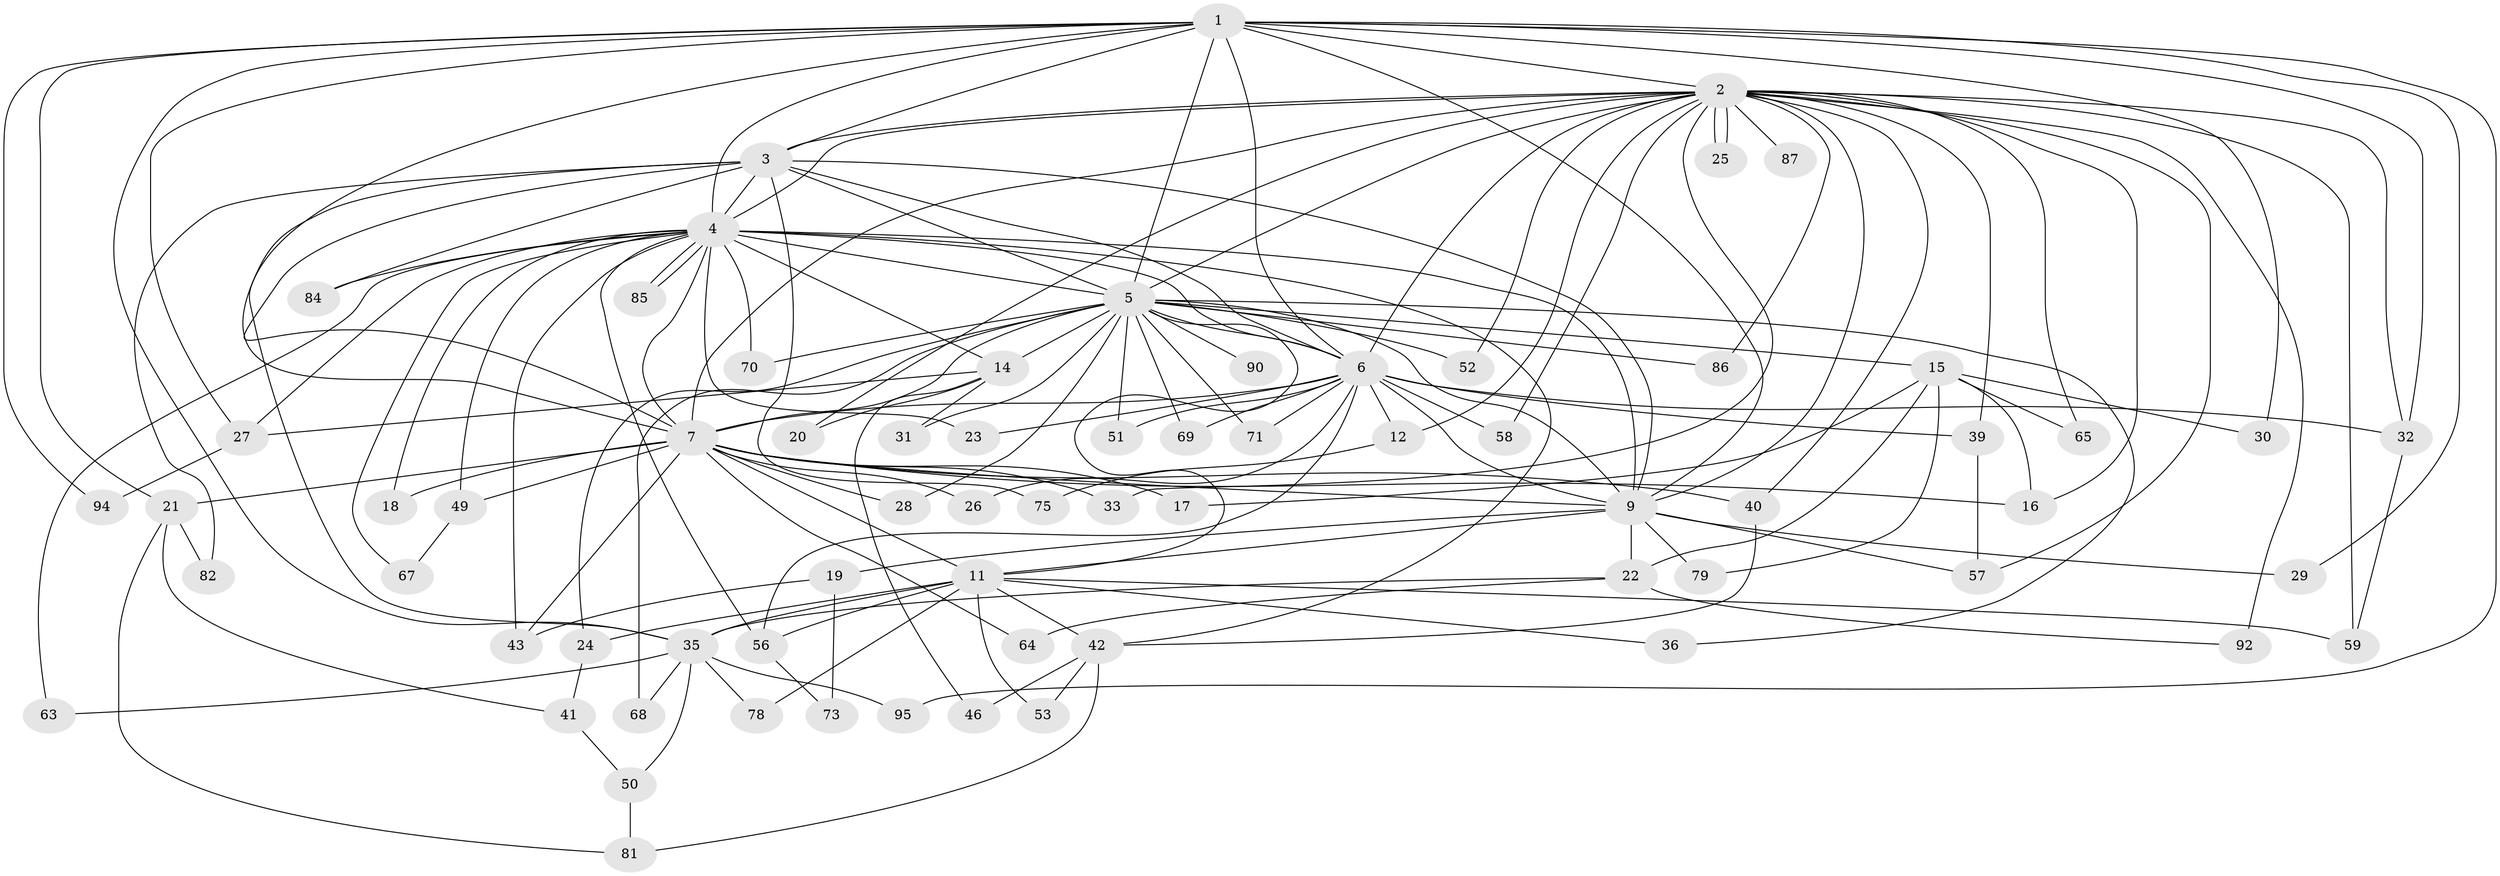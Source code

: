 // original degree distribution, {18: 0.010526315789473684, 28: 0.010526315789473684, 14: 0.021052631578947368, 25: 0.021052631578947368, 17: 0.010526315789473684, 19: 0.010526315789473684, 20: 0.010526315789473684, 12: 0.010526315789473684, 11: 0.010526315789473684, 3: 0.24210526315789474, 7: 0.021052631578947368, 2: 0.5263157894736842, 4: 0.05263157894736842, 6: 0.010526315789473684, 5: 0.021052631578947368, 8: 0.010526315789473684}
// Generated by graph-tools (version 1.1) at 2025/41/03/06/25 10:41:33]
// undirected, 69 vertices, 158 edges
graph export_dot {
graph [start="1"]
  node [color=gray90,style=filled];
  1 [super="+77"];
  2 [super="+13"];
  3 [super="+76"];
  4 [super="+66"];
  5 [super="+8"];
  6 [super="+44"];
  7 [super="+34"];
  9 [super="+10"];
  11 [super="+54"];
  12 [super="+48"];
  14 [super="+61"];
  15 [super="+45"];
  16;
  17;
  18;
  19;
  20;
  21 [super="+38"];
  22 [super="+83"];
  23;
  24 [super="+62"];
  25;
  26 [super="+55"];
  27 [super="+74"];
  28;
  29;
  30;
  31;
  32;
  33 [super="+80"];
  35 [super="+37"];
  36;
  39;
  40;
  41;
  42 [super="+60"];
  43 [super="+47"];
  46;
  49;
  50;
  51;
  52;
  53;
  56 [super="+93"];
  57 [super="+89"];
  58;
  59 [super="+88"];
  63 [super="+72"];
  64;
  65;
  67;
  68;
  69;
  70;
  71;
  73;
  75;
  78;
  79;
  81 [super="+91"];
  82;
  84;
  85;
  86;
  87;
  90;
  92;
  94;
  95;
  1 -- 2;
  1 -- 3;
  1 -- 4;
  1 -- 5 [weight=2];
  1 -- 6;
  1 -- 7;
  1 -- 9 [weight=2];
  1 -- 21 [weight=2];
  1 -- 27;
  1 -- 29;
  1 -- 30;
  1 -- 32;
  1 -- 94;
  1 -- 95;
  1 -- 35;
  2 -- 3;
  2 -- 4;
  2 -- 5 [weight=2];
  2 -- 6;
  2 -- 7 [weight=2];
  2 -- 9 [weight=2];
  2 -- 12;
  2 -- 16;
  2 -- 20;
  2 -- 25;
  2 -- 25;
  2 -- 32;
  2 -- 33 [weight=2];
  2 -- 39;
  2 -- 40;
  2 -- 52;
  2 -- 58;
  2 -- 59;
  2 -- 65;
  2 -- 86;
  2 -- 87 [weight=2];
  2 -- 92;
  2 -- 57;
  3 -- 4 [weight=2];
  3 -- 5 [weight=2];
  3 -- 6;
  3 -- 7;
  3 -- 9 [weight=2];
  3 -- 75;
  3 -- 82;
  3 -- 84;
  3 -- 35;
  4 -- 5 [weight=2];
  4 -- 6;
  4 -- 7;
  4 -- 9 [weight=2];
  4 -- 14;
  4 -- 18;
  4 -- 23;
  4 -- 49;
  4 -- 63 [weight=2];
  4 -- 67;
  4 -- 70;
  4 -- 84;
  4 -- 85;
  4 -- 85;
  4 -- 43;
  4 -- 42;
  4 -- 27;
  4 -- 56;
  5 -- 6 [weight=2];
  5 -- 7 [weight=2];
  5 -- 9 [weight=4];
  5 -- 15 [weight=2];
  5 -- 24 [weight=2];
  5 -- 28;
  5 -- 52;
  5 -- 68;
  5 -- 69;
  5 -- 70;
  5 -- 71;
  5 -- 11;
  5 -- 14 [weight=2];
  5 -- 86;
  5 -- 90;
  5 -- 31;
  5 -- 36;
  5 -- 51;
  6 -- 7;
  6 -- 9 [weight=2];
  6 -- 12 [weight=2];
  6 -- 23;
  6 -- 26;
  6 -- 39;
  6 -- 51;
  6 -- 56;
  6 -- 58;
  6 -- 69;
  6 -- 71;
  6 -- 32;
  7 -- 9 [weight=2];
  7 -- 16;
  7 -- 17;
  7 -- 18;
  7 -- 21;
  7 -- 26 [weight=2];
  7 -- 28;
  7 -- 33;
  7 -- 40;
  7 -- 43 [weight=2];
  7 -- 49;
  7 -- 64;
  7 -- 11;
  9 -- 19 [weight=2];
  9 -- 79;
  9 -- 11;
  9 -- 22 [weight=2];
  9 -- 57;
  9 -- 29;
  11 -- 24;
  11 -- 35;
  11 -- 36;
  11 -- 42;
  11 -- 53;
  11 -- 56;
  11 -- 59;
  11 -- 78;
  12 -- 75;
  14 -- 20;
  14 -- 27;
  14 -- 31;
  14 -- 46;
  15 -- 17;
  15 -- 22;
  15 -- 30;
  15 -- 79;
  15 -- 16;
  15 -- 65;
  19 -- 43;
  19 -- 73;
  21 -- 41;
  21 -- 81;
  21 -- 82;
  22 -- 35;
  22 -- 64;
  22 -- 92;
  24 -- 41;
  27 -- 94;
  32 -- 59;
  35 -- 50;
  35 -- 63;
  35 -- 68;
  35 -- 78;
  35 -- 95;
  39 -- 57;
  40 -- 42;
  41 -- 50;
  42 -- 46;
  42 -- 53;
  42 -- 81;
  49 -- 67;
  50 -- 81;
  56 -- 73;
}
